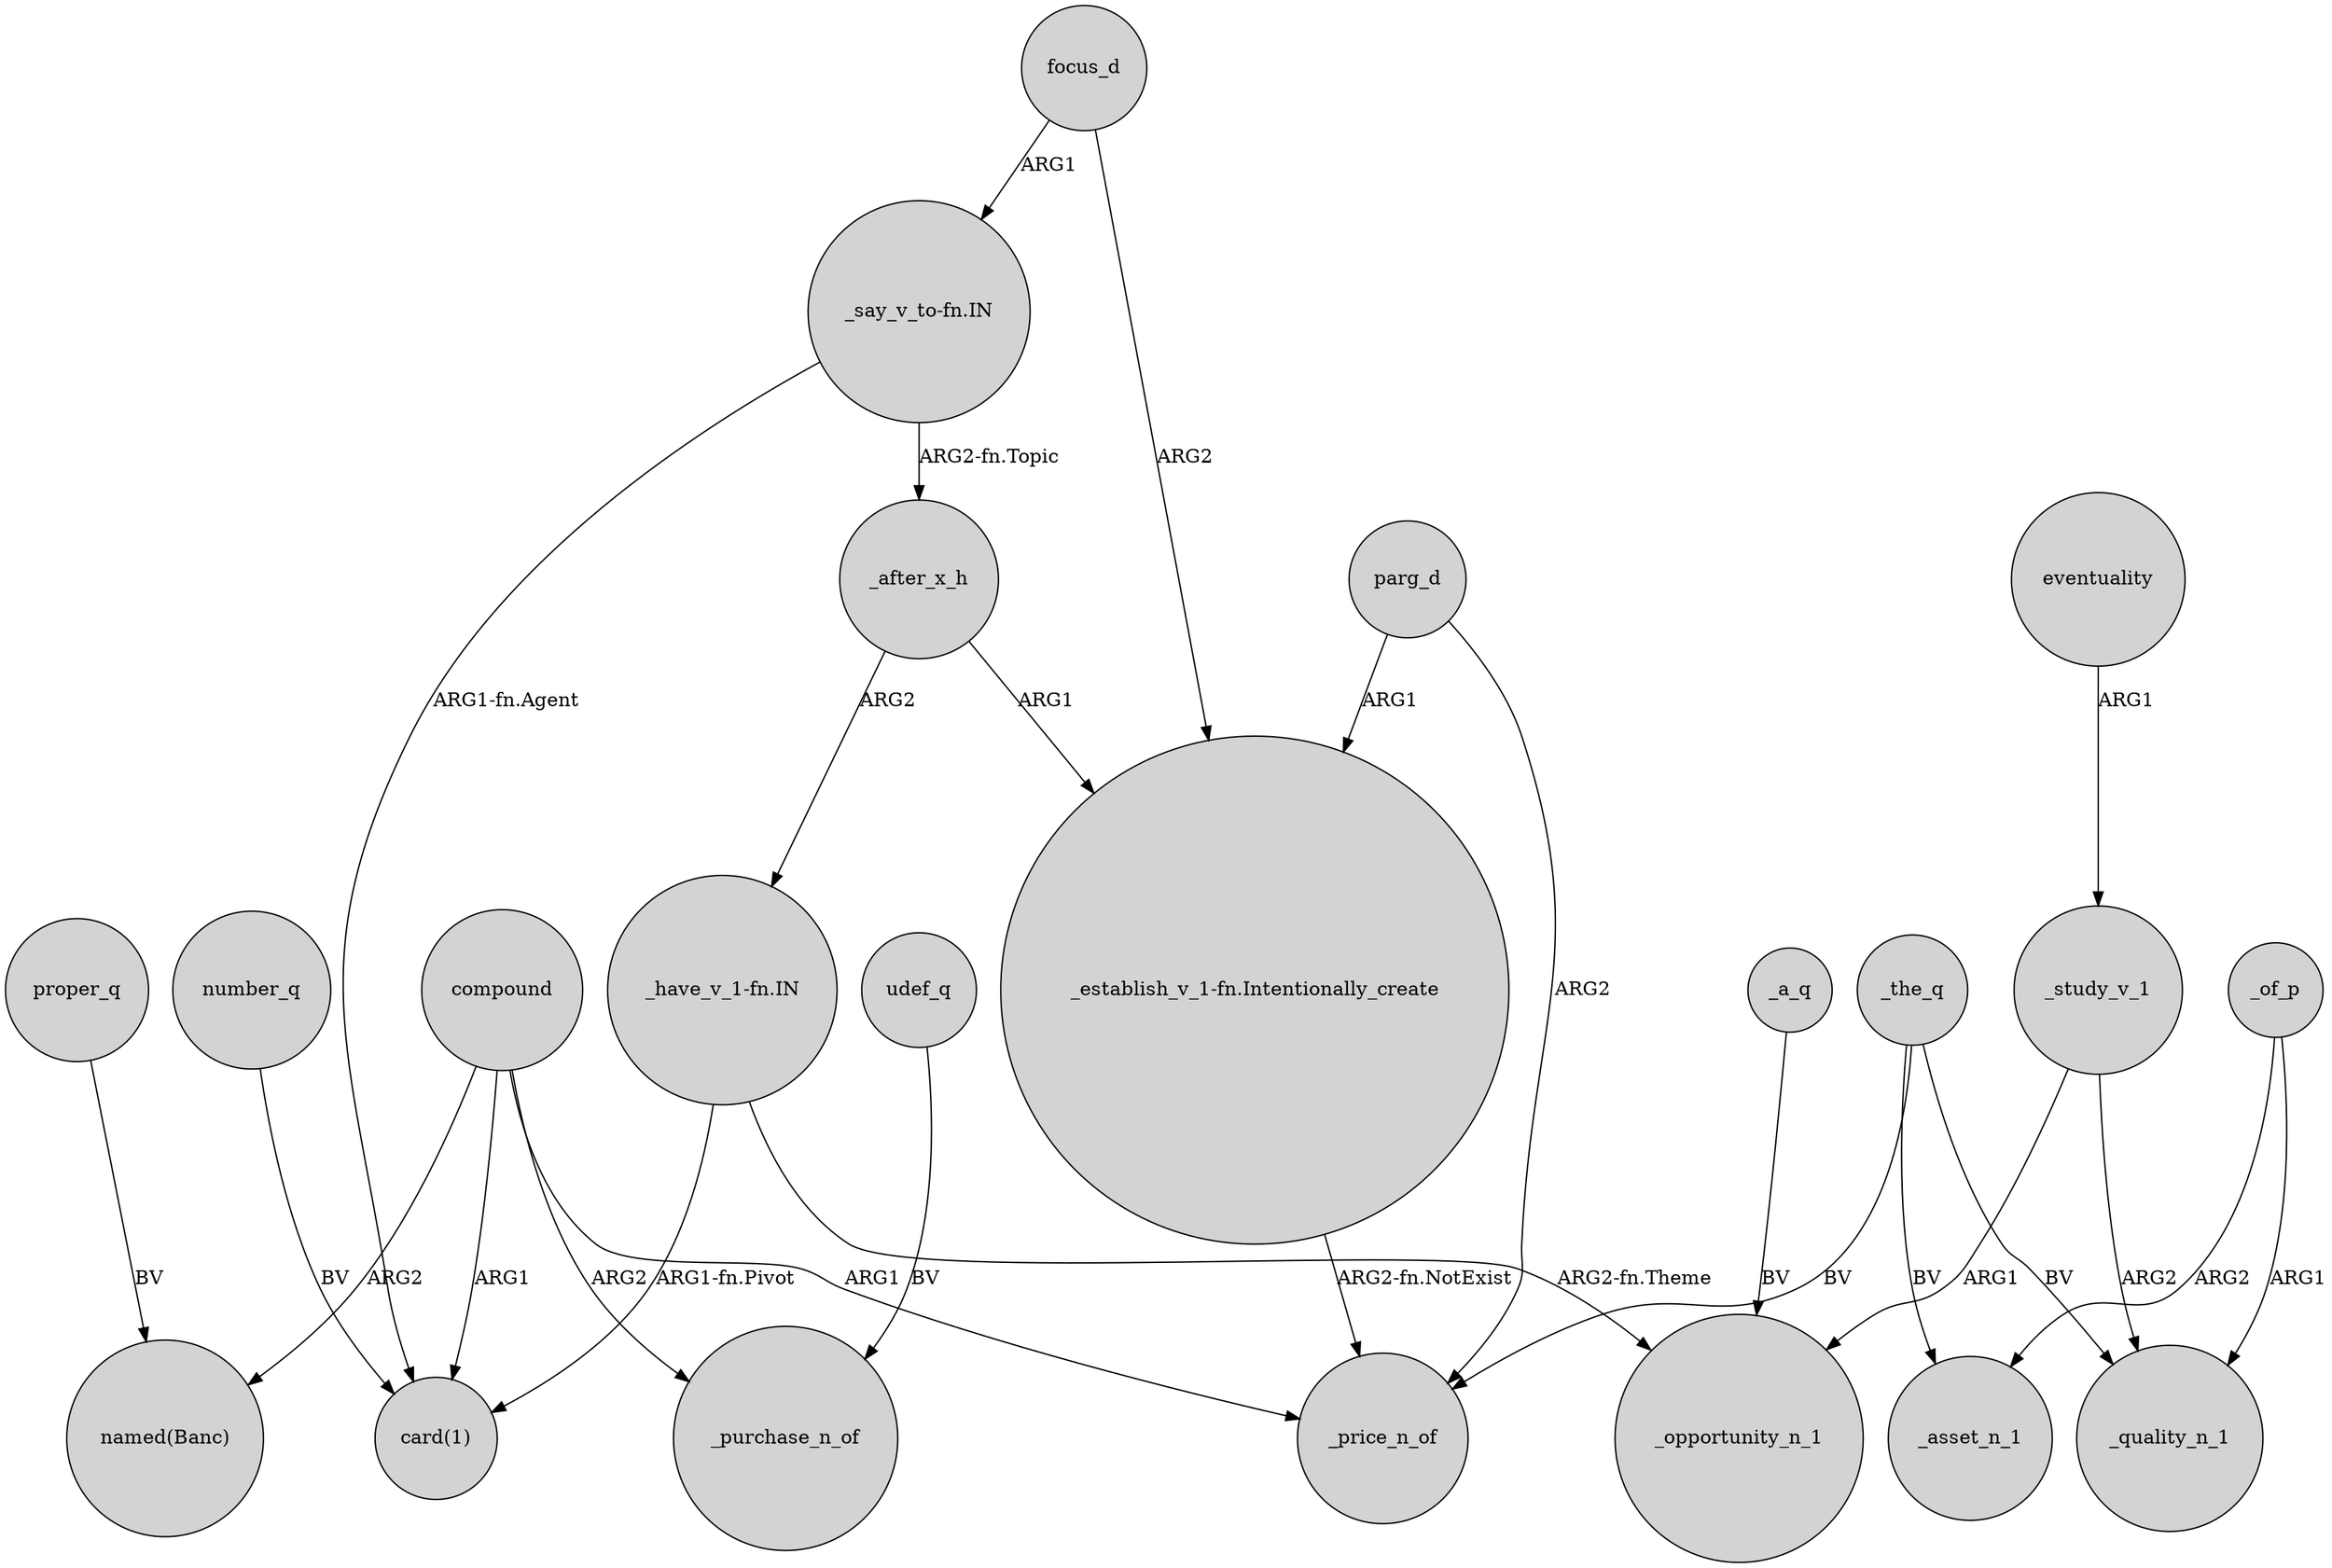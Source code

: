 digraph {
	node [shape=circle style=filled]
	proper_q -> "named(Banc)" [label=BV]
	"_say_v_to-fn.IN" -> "card(1)" [label="ARG1-fn.Agent"]
	compound -> "named(Banc)" [label=ARG2]
	"_establish_v_1-fn.Intentionally_create" -> _price_n_of [label="ARG2-fn.NotExist"]
	"_have_v_1-fn.IN" -> _opportunity_n_1 [label="ARG2-fn.Theme"]
	_study_v_1 -> _quality_n_1 [label=ARG2]
	_the_q -> _price_n_of [label=BV]
	_the_q -> _quality_n_1 [label=BV]
	_of_p -> _asset_n_1 [label=ARG2]
	_after_x_h -> "_have_v_1-fn.IN" [label=ARG2]
	parg_d -> "_establish_v_1-fn.Intentionally_create" [label=ARG1]
	_the_q -> _asset_n_1 [label=BV]
	_a_q -> _opportunity_n_1 [label=BV]
	"_say_v_to-fn.IN" -> _after_x_h [label="ARG2-fn.Topic"]
	_after_x_h -> "_establish_v_1-fn.Intentionally_create" [label=ARG1]
	number_q -> "card(1)" [label=BV]
	compound -> "card(1)" [label=ARG1]
	_study_v_1 -> _opportunity_n_1 [label=ARG1]
	_of_p -> _quality_n_1 [label=ARG1]
	compound -> _purchase_n_of [label=ARG2]
	parg_d -> _price_n_of [label=ARG2]
	eventuality -> _study_v_1 [label=ARG1]
	compound -> _price_n_of [label=ARG1]
	udef_q -> _purchase_n_of [label=BV]
	focus_d -> "_establish_v_1-fn.Intentionally_create" [label=ARG2]
	focus_d -> "_say_v_to-fn.IN" [label=ARG1]
	"_have_v_1-fn.IN" -> "card(1)" [label="ARG1-fn.Pivot"]
}
